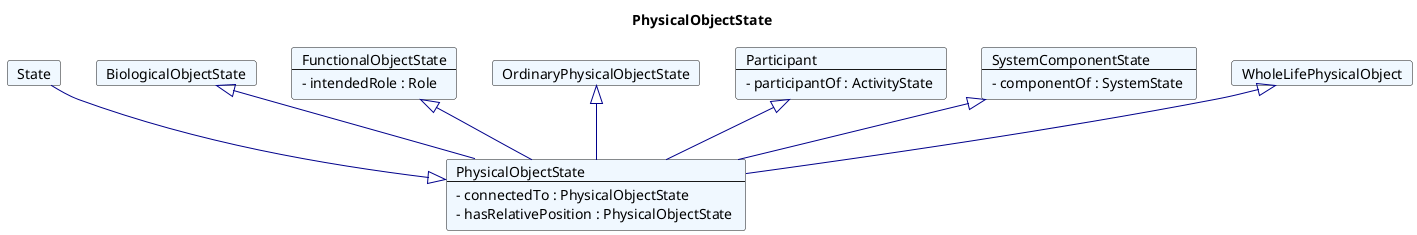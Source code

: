 @startuml
Title PhysicalObjectState 

Card PhysicalObjectState #F0F8FF [
PhysicalObjectState
----
- connectedTo : PhysicalObjectState 
- hasRelativePosition : PhysicalObjectState 
]
Card State #F0F8FF [
State
]
State --|> PhysicalObjectState  #00008B 
Card BiologicalObjectState #F0F8FF [
BiologicalObjectState
]
BiologicalObjectState <|-- PhysicalObjectState  #00008B 
Card FunctionalObjectState #F0F8FF [
FunctionalObjectState
----
- intendedRole : Role 
]
FunctionalObjectState <|-- PhysicalObjectState  #00008B 
Card OrdinaryPhysicalObjectState #F0F8FF [
OrdinaryPhysicalObjectState
]
OrdinaryPhysicalObjectState <|-- PhysicalObjectState  #00008B 
Card Participant #F0F8FF [
Participant
----
- participantOf : ActivityState 
]
Participant <|-- PhysicalObjectState  #00008B 
Card SystemComponentState #F0F8FF [
SystemComponentState
----
- componentOf : SystemState 
]
SystemComponentState <|-- PhysicalObjectState  #00008B 
Card WholeLifePhysicalObject #F0F8FF [
WholeLifePhysicalObject
]
WholeLifePhysicalObject <|-- PhysicalObjectState  #00008B 
@enduml